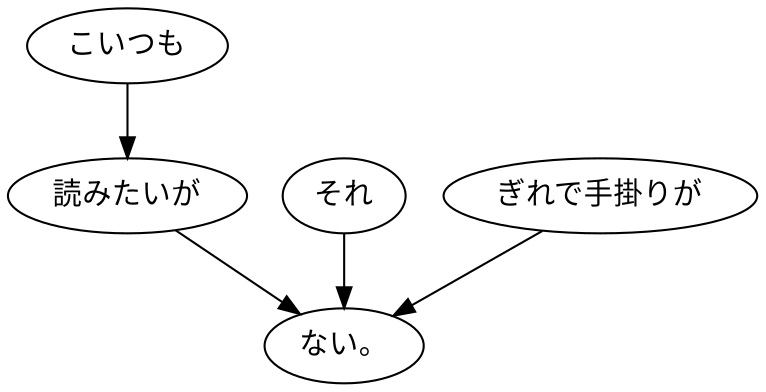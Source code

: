 digraph graph6561 {
	node0 [label="こいつも"];
	node1 [label="読みたいが"];
	node2 [label="それ"];
	node3 [label="ぎれで手掛りが"];
	node4 [label="ない。"];
	node0 -> node1;
	node1 -> node4;
	node2 -> node4;
	node3 -> node4;
}
